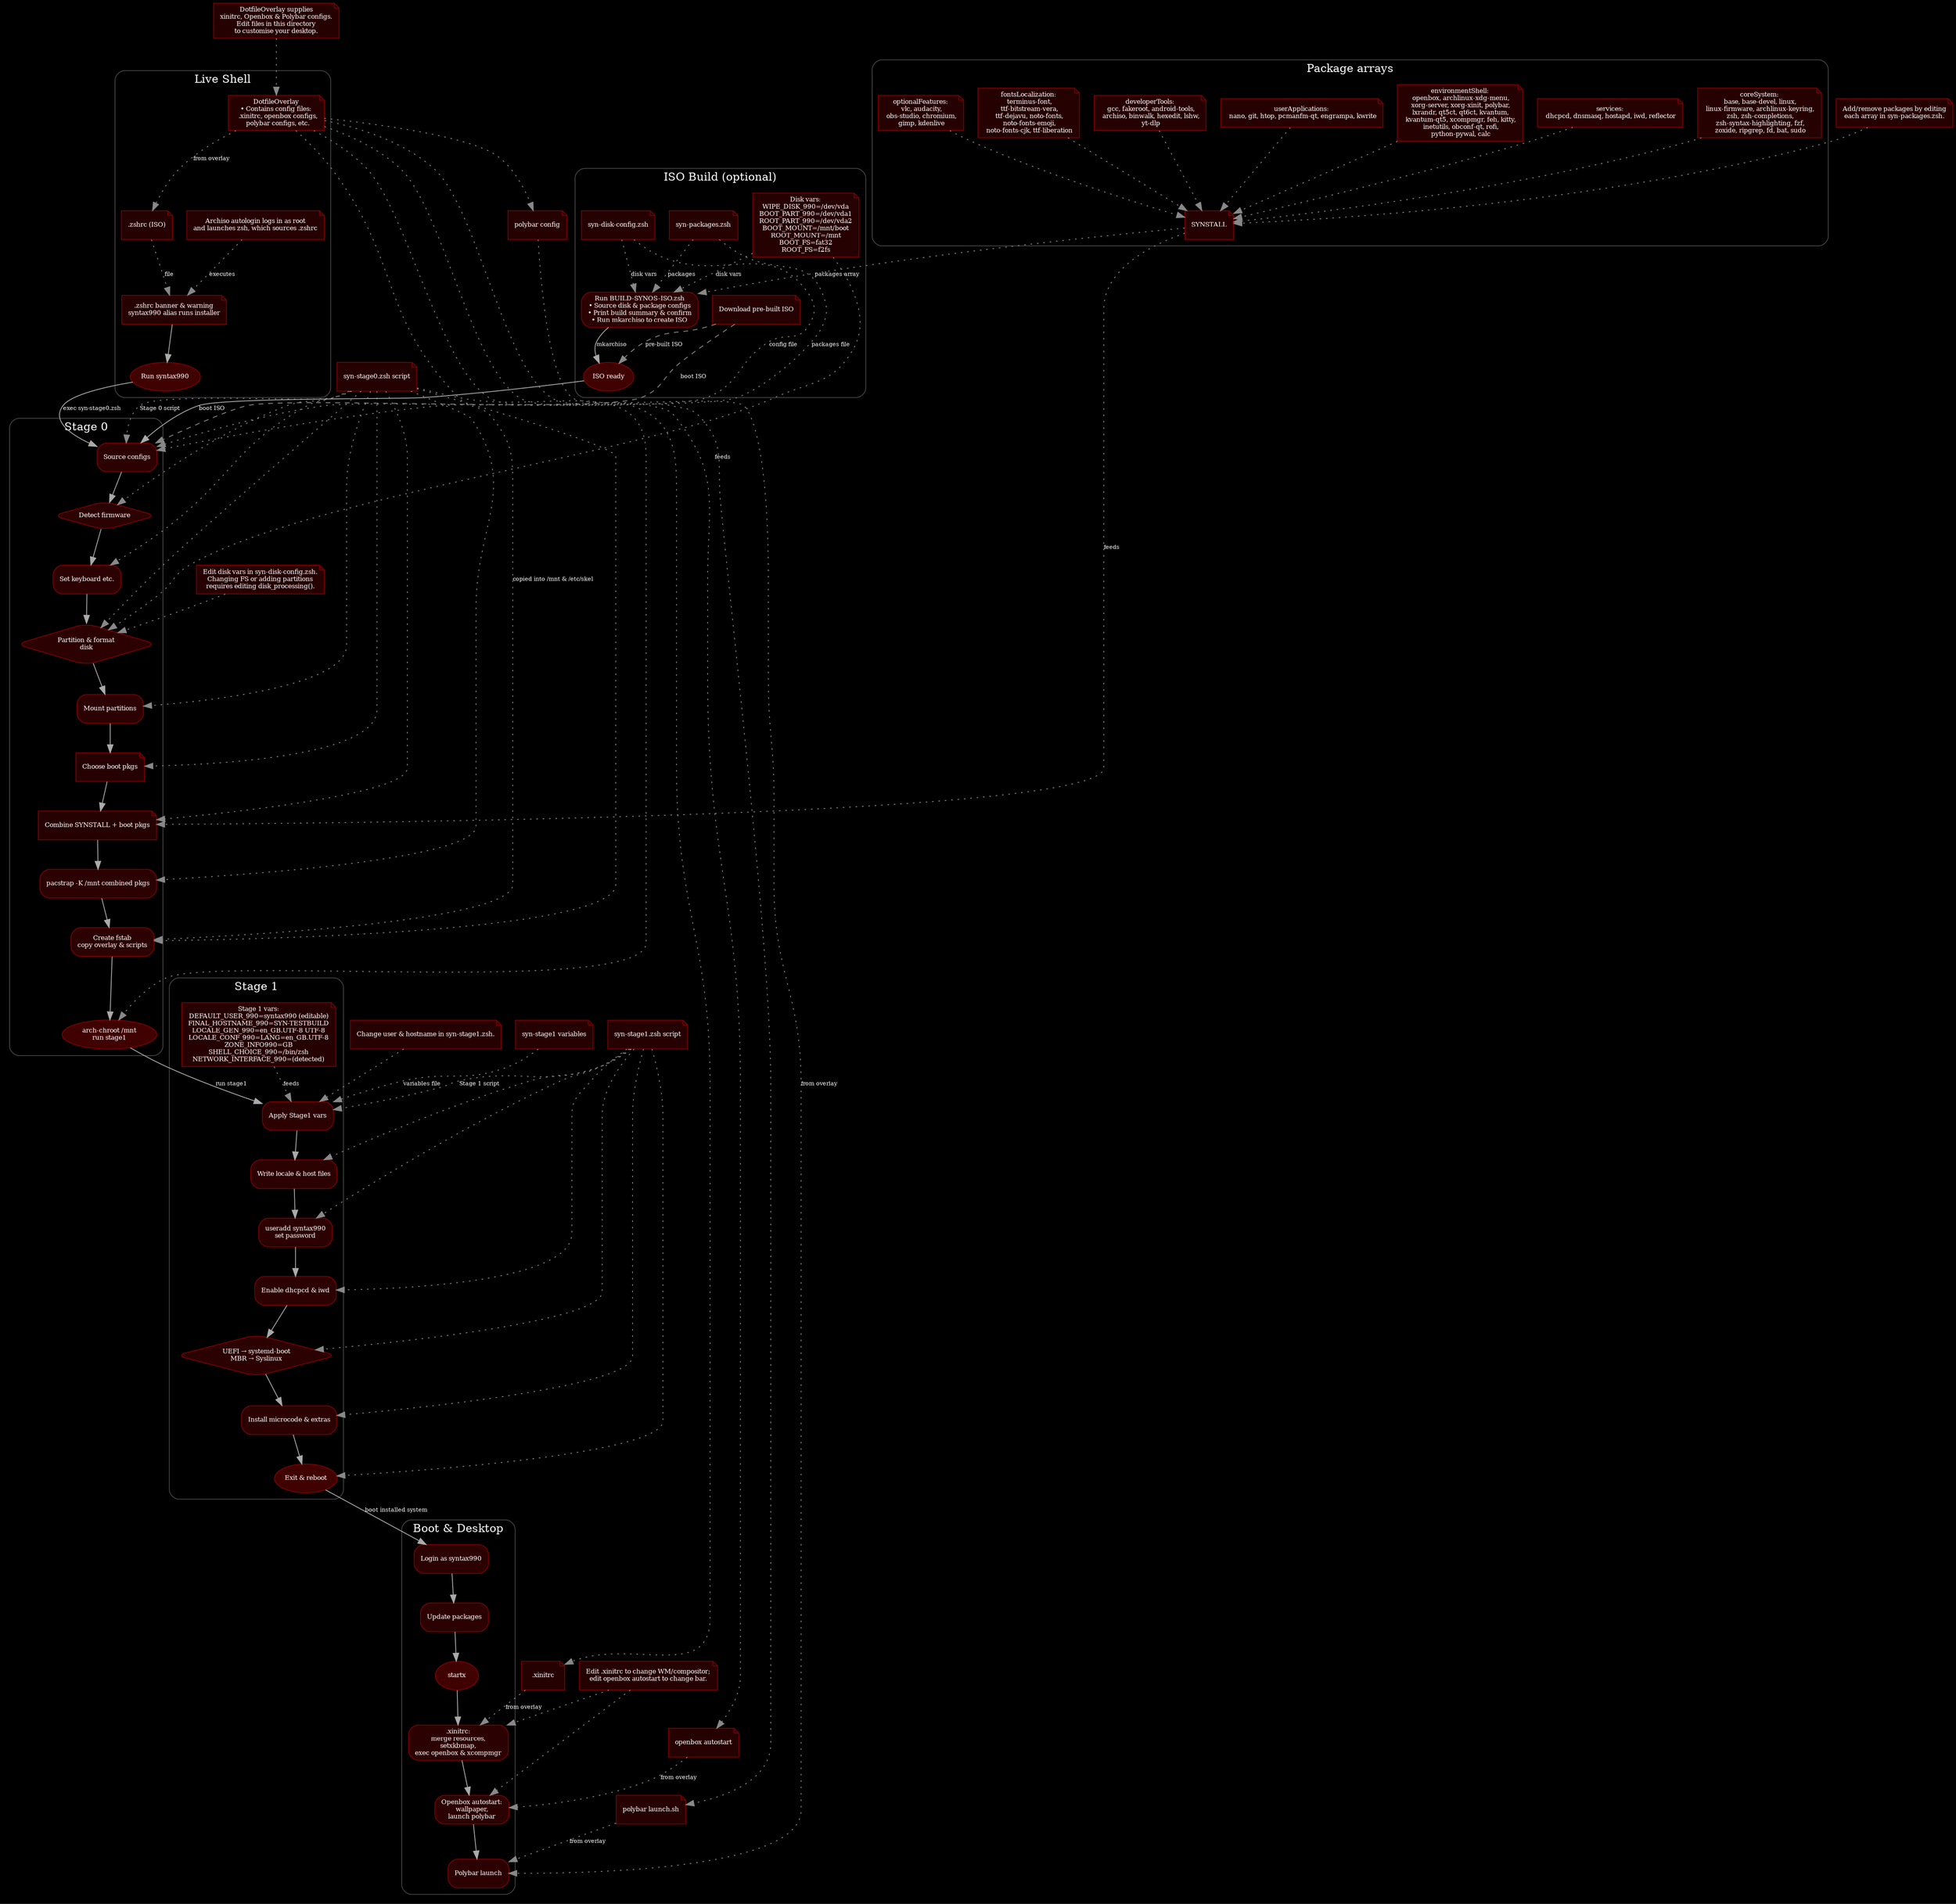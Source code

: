 digraph SYNOS_Expanded_Flow_Dark_v3 {
  rankdir=TB;
  bgcolor="#000000";

  node [
    shape=box,
    style="rounded,filled",
    fillcolor="#2c0101",
    color="#800000",
    fontcolor="white",
    fontsize=8
  ];

  edge [
    color="#AAAAAA",
    fontcolor="white",
    fontsize=7
  ];

  // Live shell with autologin note
  subgraph cluster_shell {
    label="Live Shell";
    style="rounded";
    color="#444444";
    fontcolor="white";
    file_zshrc [shape=note, fillcolor="#260101", label=".zshrc (ISO)"];
    root_zsh  [shape=note, fillcolor="#260101", label=".zshrc banner & warning\nsyntax990 alias runs installer"];
    run_alias [shape=oval, fillcolor="#400101", label="Run syntax990"];
    autologin [shape=note, fillcolor="#260101", label="Archiso autologin logs in as root\nand launches zsh, which sources .zshrc"];
    file_zshrc -> root_zsh [style=dotted, color="#888888", label="file"];
    dotfiles -> file_zshrc [style=dotted, color="#888888", label="from overlay"];
    autologin -> root_zsh [style=dotted, color="#888888", label="executes"];
    root_zsh -> run_alias;
  }

  // Disk variables
  disk_vars [shape=note, fillcolor="#260101", label="Disk vars:\nWIPE_DISK_990=/dev/vda\nBOOT_PART_990=/dev/vda1\nROOT_PART_990=/dev/vda2\nBOOT_MOUNT=/mnt/boot\nROOT_MOUNT=/mnt\nBOOT_FS=fat32\nROOT_FS=f2fs"];

  // Package arrays
  subgraph cluster_pkg {
    label="Package arrays";
    style="rounded";
    color="#444444";
    fontcolor="white";
    core      [shape=note, fillcolor="#260101", label="coreSystem:\n base, base-devel, linux,\n linux-firmware, archlinux-keyring,\n zsh, zsh-completions,\n zsh-syntax-highlighting, fzf,\n zoxide, ripgrep, fd, bat, sudo"];
    services  [shape=note, fillcolor="#260101", label="services:\n dhcpcd, dnsmasq, hostapd, iwd, reflector"];
    envshell  [shape=note, fillcolor="#260101", label="environmentShell:\n openbox, archlinux-xdg-menu,\n xorg-server, xorg-xinit, polybar,\n lxrandr, qt5ct, qt6ct, kvantum,\n kvantum-qt5, xcompmgr, feh, kitty,\n inetutils, obconf-qt, rofi,\n python-pywal, calc"];
    apps      [shape=note, fillcolor="#260101", label="userApplications:\n nano, git, htop, pcmanfm-qt, engrampa, kwrite"];
    devtools  [shape=note, fillcolor="#260101", label="developerTools:\n gcc, fakeroot, android-tools,\n archiso, binwalk, hexedit, lshw,\n yt-dlp"];
    fonts     [shape=note, fillcolor="#260101", label="fontsLocalization:\n terminus-font,\n ttf-bitstream-vera,\n ttf-dejavu, noto-fonts,\n noto-fonts-emoji,\n noto-fonts-cjk, ttf-liberation"];
    optional  [shape=note, fillcolor="#260101", label="optionalFeatures:\n vlc, audacity,\n obs-studio, chromium,\n gimp, kdenlive"];
    synstall  [shape=note, fillcolor="#260101", label="SYNSTALL"];
    core     -> synstall [style=dotted, color="#888888"];
    services -> synstall [style=dotted, color="#888888"];
    envshell -> synstall [style=dotted, color="#888888"];
    apps     -> synstall [style=dotted, color="#888888"];
    devtools -> synstall [style=dotted, color="#888888"];
    fonts    -> synstall [style=dotted, color="#888888"];
    optional -> synstall [style=dotted, color="#888888"];
  }

  // Dotfile overlay node
  dotfiles [shape=note, fillcolor="#260101", label="DotfileOverlay\n• Contains config files:\n  .xinitrc, openbox configs,\n  polybar configs, etc."];

  // Additional file boxes
  file_syn_disk    [shape=note, fillcolor="#260101", label="syn-disk-config.zsh"];
  file_syn_pkg     [shape=note, fillcolor="#260101", label="syn-packages.zsh"];
  file_stage0      [shape=note, fillcolor="#260101", label="syn-stage0.zsh script"];
  file_stage1      [shape=note, fillcolor="#260101", label="syn-stage1.zsh script"];
  file_stage1_vars [shape=note, fillcolor="#260101", label="syn-stage1 variables"];
  file_xinitrc        [shape=note, fillcolor="#260101", label=".xinitrc"];
  file_ob_autostart   [shape=note, fillcolor="#260101", label="openbox autostart"];
  file_poly_launch    [shape=note, fillcolor="#260101", label="polybar launch.sh"];
  file_poly_config    [shape=note, fillcolor="#260101", label="polybar config"];
  download_iso        [shape=note, fillcolor="#260101", label="Download pre-built ISO"];

  // ISO Build stage
  subgraph cluster_build {
    label="ISO Build (optional)";
    style="rounded";
    color="#444444";
    fontcolor="white";
    build_start [label="Run BUILD-SYNOS-ISO.zsh\n• Source disk & package configs\n• Print build summary & confirm\n• Run mkarchiso to create ISO"];
    iso_ready   [shape=oval, fillcolor="#400101", label="ISO ready"];
    build_start -> iso_ready [label="mkarchiso"];
    file_syn_disk -> build_start [style=dotted, color="#888888", label="disk vars"];
    file_syn_pkg  -> build_start [style=dotted, color="#888888", label="packages"];
    synstall -> build_start [style=dotted, color="#888888", label="packages array"];
    disk_vars -> build_start [style=dotted, color="#888888", label="disk vars"];
    download_iso -> iso_ready [style=dashed, color="#888888", label="pre-built ISO"];
  }

  // Stage 0
  subgraph cluster_stage0 {
    label="Stage 0";
    style="rounded";
    color="#444444";
    fontcolor="white";
    load_cfg   [label="Source configs"];
    detect_fw [shape=diamond, label="Detect firmware"];
    env_prep  [label="Set keyboard etc."];
    disk_proc [shape=diamond, label="Partition & format\ndisk"];
    mount_fs  [label="Mount partitions"];
    boot_pkgs [shape=note, fillcolor="#260101", label="Choose boot pkgs"];
    combine   [shape=note, fillcolor="#260101", label="Combine SYNSTALL + boot pkgs"];
    pacstrap  [label="pacstrap -K /mnt combined pkgs"];
    copy_files [label="Create fstab\ncopy overlay & scripts"];
    chroot    [shape=oval, fillcolor="#400101", label="arch-chroot /mnt\nrun stage1"];

    load_cfg -> detect_fw -> env_prep -> disk_proc -> mount_fs;
    mount_fs -> boot_pkgs -> combine -> pacstrap -> copy_files -> chroot;

    disk_vars -> disk_proc [style=dotted, color="#888888", label="feeds"];
    synstall  -> combine   [style=dotted, color="#888888", label="feeds"];
    dotfiles -> copy_files [style=dotted, color="#888888", label="copied into /mnt & /etc/skel"];
  }

  // Stage 1 variables
  stage1_vars [shape=note, fillcolor="#260101", label="Stage 1 vars:\nDEFAULT_USER_990=syntax990 (editable)\nFINAL_HOSTNAME_990=SYN-TESTBUILD\nLOCALE_GEN_990=en_GB.UTF-8 UTF-8\nLOCALE_CONF_990=LANG=en_GB.UTF-8\nZONE_INFO990=GB\nSHELL_CHOICE_990=/bin/zsh\nNETWORK_INTERFACE_990=(detected)"];

  // Stage 1
  subgraph cluster_stage1 {
    label="Stage 1";
    style="rounded";
    color="#444444";
    fontcolor="white";
    set_vars   [label="Apply Stage1 vars"];
    config     [label="Write locale & host files"];
    add_user   [label="useradd syntax990\nset password"];
    enable_net [label="Enable dhcpcd & iwd"];
    choose_boot [shape=diamond, label="UEFI → systemd-boot\nMBR → Syslinux"];
    microcode  [label="Install microcode & extras"];
    finish1    [shape=oval, fillcolor="#400101", label="Exit & reboot"];

    set_vars -> config -> add_user -> enable_net -> choose_boot -> microcode -> finish1;
    stage1_vars -> set_vars [style=dotted, color="#888888", label="feeds"];
  }

  // Boot & desktop session
  subgraph cluster_boot {
    label="Boot & Desktop";
    style="rounded";
    color="#444444";
    fontcolor="white";
    login      [label="Login as syntax990"];
    update     [label="Update packages"];
    startx     [shape=oval, fillcolor="#400101", label="startx"];
    xinit      [label=".xinitrc:\nmerge resources,\nsetxkbmap,\nexec openbox & xcompmgr"];
    ob_start   [label="Openbox autostart:\nwallpaper,\nlaunch polybar"];
    poly_launch [label="Polybar launch"];

    login -> update -> startx -> xinit -> ob_start -> poly_launch;
  }

  // Help notes
  help_disk  [shape=note, fillcolor="#260101", label="Edit disk vars in syn-disk-config.zsh.\nChanging FS or adding partitions\nrequires editing disk_processing()."];
  help_pkgs  [shape=note, fillcolor="#260101", label="Add/remove packages by editing\neach array in syn-packages.zsh."];
  help_stage1 [shape=note, fillcolor="#260101", label="Change user & hostname in syn-stage1.zsh."];
  help_wm    [shape=note, fillcolor="#260101", label="Edit .xinitrc to change WM/compositor;\nedit openbox autostart to change bar."];
  help_dotfiles [shape=note, fillcolor="#260101", label="DotfileOverlay supplies\nxinitrc, Openbox & Polybar configs.\nEdit files in this directory\nto customise your desktop."];

  help_disk  -> disk_proc [style=dotted, color="#888888"];
  help_pkgs  -> synstall  [style=dotted, color="#888888"];
  help_stage1 -> set_vars  [style=dotted, color="#888888"];
  help_wm    -> xinit     [style=dotted, color="#888888"];
  help_wm    -> ob_start  [style=dotted, color="#888888"];
  help_dotfiles -> dotfiles [style=dotted, color="#888888"];

  // Connect clusters and build
  run_alias -> load_cfg   [label="exec syn-stage0.zsh"];
  iso_ready -> load_cfg   [label="boot ISO"];
  download_iso -> load_cfg [style=dashed, color="#888888", label="boot ISO"];
  chroot    -> set_vars   [label="run stage1"];
  finish1   -> login      [label="boot installed system"];

  // Connections from file boxes to Stage 0 and Stage 1 steps
  file_syn_disk -> load_cfg [style=dotted, color="#888888", label="config file"];
  file_syn_pkg  -> load_cfg [style=dotted, color="#888888", label="packages file"];
  file_stage0   -> load_cfg [style=dotted, color="#888888", label="Stage 0 script"];
  file_stage0 -> detect_fw   [style=dotted, color="#888888"];
  file_stage0 -> env_prep    [style=dotted, color="#888888"];
  file_stage0 -> disk_proc   [style=dotted, color="#888888"];
  file_stage0 -> mount_fs    [style=dotted, color="#888888"];
  file_stage0 -> boot_pkgs   [style=dotted, color="#888888"];
  file_stage0 -> combine     [style=dotted, color="#888888"];
  file_stage0 -> pacstrap    [style=dotted, color="#888888"];
  file_stage0 -> copy_files  [style=dotted, color="#888888"];
  file_stage0 -> chroot      [style=dotted, color="#888888"];

  file_stage1 -> set_vars    [style=dotted, color="#888888", label="Stage 1 script"];
  file_stage1 -> config      [style=dotted, color="#888888"];
  file_stage1 -> add_user    [style=dotted, color="#888888"];
  file_stage1 -> enable_net  [style=dotted, color="#888888"];
  file_stage1 -> choose_boot [style=dotted, color="#888888"];
  file_stage1 -> microcode   [style=dotted, color="#888888"];
  file_stage1 -> finish1     [style=dotted, color="#888888"];
  file_stage1_vars -> set_vars [style=dotted, color="#888888", label="variables file"];

  file_xinitrc      -> xinit     [style=dotted, color="#888888", label="from overlay"];
  file_ob_autostart -> ob_start  [style=dotted, color="#888888", label="from overlay"];
  file_poly_launch  -> poly_launch [style=dotted, color="#888888", label="from overlay"];
  file_poly_config  -> poly_launch [style=dotted, color="#888888", label="from overlay"];

  // Link dotfiles to runtime files
  dotfiles -> file_xinitrc      [style=dotted, color="#888888"];
  dotfiles -> file_ob_autostart [style=dotted, color="#888888"];
  dotfiles -> file_poly_launch  [style=dotted, color="#888888"];
  dotfiles -> file_poly_config  [style=dotted, color="#888888"];
}
